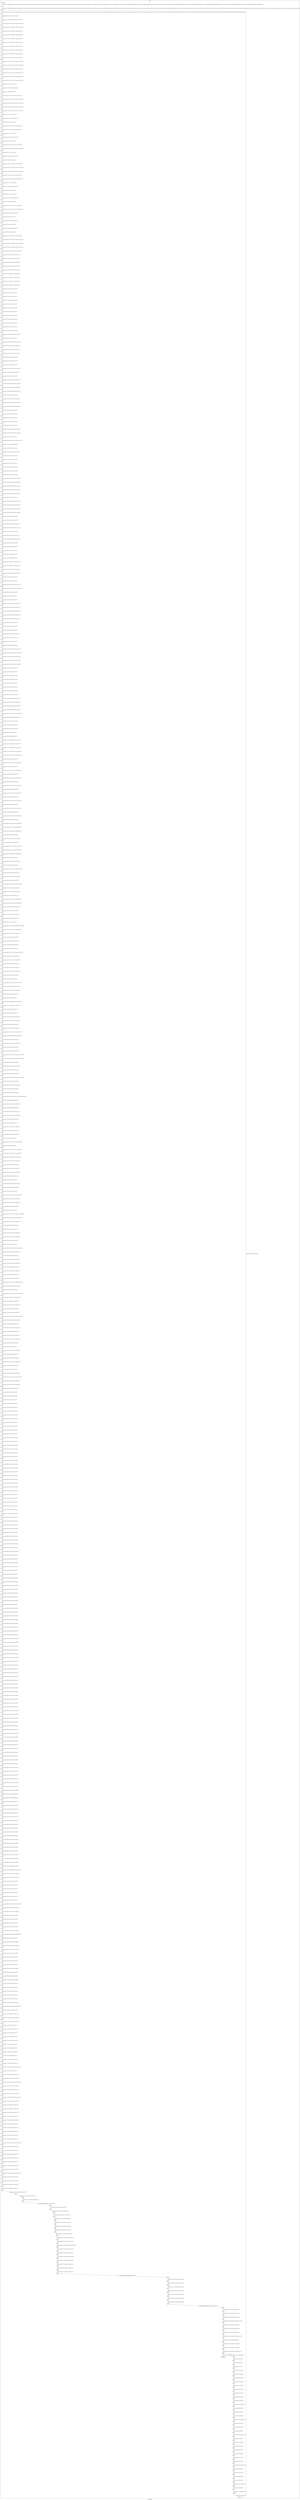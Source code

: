digraph G {
label="Btor2XCFA";
subgraph cluster_0 {
label="main";
main_init[];
l1[];
l3[];
l4[];
l5[];
l6[];
l7[];
l8[];
l9[];
l10[];
l11[];
l12[];
l13[];
l14[];
l15[];
l16[];
l17[];
l18[];
l19[];
l20[];
l21[];
l22[];
l23[];
l24[];
l25[];
l26[];
l27[];
l28[];
l29[];
l30[];
l31[];
l32[];
l33[];
l34[];
l35[];
l36[];
l37[];
l38[];
l39[];
l40[];
l41[];
l42[];
l43[];
l44[];
l45[];
l46[];
l47[];
l48[];
l49[];
l50[];
l51[];
l52[];
l53[];
l54[];
l55[];
l56[];
l57[];
l58[];
l59[];
l60[];
l61[];
l62[];
l63[];
l64[];
l65[];
l66[];
l67[];
l68[];
l69[];
l70[];
l71[];
l72[];
l73[];
l74[];
l75[];
l76[];
l77[];
l78[];
l79[];
l80[];
l81[];
l82[];
l83[];
l84[];
l85[];
l86[];
l87[];
l88[];
l89[];
l90[];
l91[];
l92[];
l93[];
l94[];
l95[];
l96[];
l97[];
l98[];
l99[];
l100[];
l101[];
l102[];
l103[];
l104[];
l105[];
l106[];
l107[];
l108[];
l109[];
l110[];
l111[];
l112[];
l113[];
l114[];
l115[];
l116[];
l117[];
l118[];
l119[];
l120[];
l121[];
l122[];
l123[];
l124[];
l125[];
l126[];
l127[];
l128[];
l129[];
l130[];
l131[];
l132[];
l133[];
l134[];
l135[];
l136[];
l137[];
l138[];
l139[];
l140[];
l141[];
l142[];
l143[];
l144[];
l145[];
l146[];
l147[];
l148[];
l149[];
l150[];
l151[];
l152[];
l153[];
l154[];
l155[];
l156[];
l157[];
l158[];
l159[];
l160[];
l161[];
l162[];
l163[];
l164[];
l165[];
l166[];
l167[];
l168[];
l169[];
l170[];
l171[];
l172[];
l173[];
l174[];
l175[];
l176[];
l177[];
l178[];
l179[];
l180[];
l181[];
l182[];
l183[];
l184[];
l185[];
l186[];
l187[];
l188[];
l189[];
l190[];
l191[];
l192[];
l193[];
l194[];
l195[];
l196[];
l197[];
l198[];
l199[];
l200[];
l201[];
l202[];
l203[];
l204[];
l205[];
l206[];
l207[];
l208[];
l209[];
l210[];
l211[];
l212[];
l213[];
l214[];
l215[];
l216[];
l217[];
l218[];
l219[];
l220[];
l221[];
l222[];
l223[];
l224[];
l225[];
l226[];
l227[];
l228[];
l229[];
l230[];
l231[];
l232[];
l233[];
l234[];
l235[];
l236[];
l237[];
l238[];
l239[];
l240[];
l241[];
l242[];
l243[];
l244[];
l245[];
l246[];
l247[];
l248[];
l249[];
l250[];
l251[];
l252[];
l253[];
l254[];
l255[];
l256[];
l257[];
l258[];
l259[];
l260[];
l261[];
l262[];
l263[];
l264[];
l265[];
l266[];
l267[];
l268[];
l269[];
l270[];
l271[];
l272[];
l273[];
l274[];
l275[];
l276[];
l277[];
l278[];
l279[];
l280[];
l281[];
l282[];
l283[];
l284[];
l285[];
l286[];
l287[];
l288[];
l289[];
l290[];
l291[];
l292[];
l293[];
l294[];
l295[];
l296[];
l297[];
l298[];
l299[];
l300[];
l301[];
l302[];
l303[];
l304[];
l305[];
l306[];
l307[];
l308[];
l309[];
l310[];
l311[];
l312[];
l313[];
l314[];
l315[];
l316[];
l317[];
l318[];
l319[];
l320[];
l321[];
l322[];
l323[];
l324[];
l325[];
l326[];
l327[];
l328[];
l329[];
l330[];
l331[];
l332[];
l333[];
l334[];
l335[];
l336[];
l337[];
l338[];
l339[];
l340[];
l341[];
l342[];
l343[];
l344[];
l345[];
l346[];
l347[];
l348[];
l349[];
l350[];
l351[];
l352[];
l353[];
l354[];
l355[];
l356[];
l357[];
l358[];
l359[];
l360[];
l361[];
l362[];
l363[];
l364[];
l365[];
l366[];
l367[];
l368[];
l369[];
l370[];
l371[];
l372[];
l373[];
l374[];
l375[];
l376[];
l377[];
l378[];
l379[];
l380[];
l381[];
l382[];
l383[];
l384[];
l385[];
l386[];
l387[];
l388[];
l389[];
l390[];
l391[];
l392[];
l393[];
l394[];
l395[];
l396[];
l397[];
l398[];
l399[];
l400[];
l401[];
l402[];
l403[];
l404[];
l405[];
l406[];
l407[];
l408[];
l409[];
l410[];
l411[];
l412[];
l413[];
l414[];
l415[];
l416[];
l417[];
l418[];
l419[];
l420[];
l421[];
l422[];
l423[];
l424[];
l425[];
l426[];
l427[];
l428[];
l429[];
l430[];
l431[];
l432[];
l433[];
l434[];
l435[];
l436[];
l437[];
l438[];
l439[];
l440[];
l441[];
l442[];
l443[];
l444[];
l445[];
l446[];
l447[];
l448[];
l449[];
l450[];
l451[];
l452[];
l453[];
l454[];
l455[];
l456[];
l457[];
l458[];
l459[];
l460[];
l461[];
l462[];
l463[];
l464[];
l465[];
l466[];
l467[];
l468[];
l469[];
l470[];
l471[];
l472[];
l473[];
l474[];
l475[];
l476[];
l477[];
l478[];
l479[];
l480[];
l481[];
l482[];
l483[];
l484[];
l485[];
l486[];
l487[];
l488[];
l489[];
l490[];
l491[];
l492[];
l493[];
l494[];
l495[];
l496[];
l497[];
l498[];
l499[];
l500[];
l501[];
l502[];
l503[];
l504[];
l505[];
l506[];
l507[];
l508[];
l509[];
l510[];
l511[];
l512[];
l513[];
l514[];
l515[];
l516[];
l517[];
l518[];
l519[];
l520[];
l521[];
l522[];
l523[];
l524[];
l525[];
l526[];
l527[];
l528[];
l529[];
l530[];
l531[];
l532[];
l533[];
l534[];
l535[];
l536[];
l537[];
l538[];
l539[];
l540[];
l541[];
l542[];
l543[];
l544[];
l545[];
l546[];
l547[];
l548[];
l549[];
l550[];
l551[];
l552[];
l553[];
l554[];
l555[];
l556[];
l557[];
l558[];
l559[];
l560[];
l561[];
l562[];
l563[];
l564[];
l565[];
l566[];
l567[];
l568[];
l569[];
l570[];
l571[];
l572[];
l573[];
l574[];
l575[];
l576[];
l577[];
l578[];
l579[];
l580[];
l581[];
l582[];
l583[];
l584[];
l585[];
l586[];
l587[];
l588[];
l589[];
l590[];
l591[];
l592[];
l593[];
l594[];
l595[];
l596[];
l597[];
l598[];
l599[];
l600[];
l601[];
l602[];
l603[];
l604[];
l605[];
l606[];
l607[];
l608[];
l609[];
l610[];
l611[];
l612[];
l613[];
l614[];
l615[];
l616[];
l617[];
l618[];
l619[];
l620[];
l621[];
main_error[];
l622[];
l623[];
l624[];
l625[];
l626[];
l627[];
l628[];
l629[];
l630[];
l631[];
l632[];
l633[];
l634[];
l635[];
l636[];
l637[];
l638[];
l639[];
l640[];
l641[];
l642[];
l643[];
l644[];
l645[];
l646[];
l647[];
l648[];
l649[];
l650[];
l651[];
l652[];
l653[];
l654[];
l655[];
l656[];
l657[];
l658[];
l659[];
main_init -> l1 [label="[(assign const_5 #b00000000),(assign const_30 #b0),(assign const_86 #b00001010),(assign const_88 #b00001001),(assign const_90 #b00001000),(assign const_92 #b00000111),(assign const_94 #b00000110),(assign const_96 #b00000101),(assign const_98 #b00000100),(assign const_100 #b00000011),(assign const_102 #b00000010),(assign const_104 #b00000001),(assign const_133 #b00000000000000000000000000000001),(assign const_134 #b000000000000000000000000),(assign const_139 #b00000000),(assign const_190 #b00000000000000000000000000000100),(assign const_194 #b00000000000000000000000000000010),(assign const_198 #b00000000000000000000000000000110),(assign const_496 #b00000000000000000000000000001010),(assign const_515 #b00000000000000000000000000000000)] "];
l3 -> l4 [label="[(havoc input_85),(havoc input_87),(havoc input_89),(havoc input_91),(havoc input_93),(havoc input_95),(havoc input_97),(havoc input_99),(havoc input_101),(havoc input_103),(havoc input_116),(havoc input_117),(havoc input_118),(havoc input_124),(havoc input_125),(havoc input_126),(havoc input_127),(havoc input_138),(havoc input_146),(havoc input_152),(havoc input_155),(havoc input_162),(havoc input_166),(havoc input_167),(havoc input_172),(havoc input_173),(havoc input_177),(havoc input_181),(havoc input_188),(havoc input_189),(havoc input_193),(havoc input_197),(havoc input_216),(havoc input_229),(havoc input_244),(havoc input_255),(havoc input_263),(havoc input_270),(havoc input_272),(havoc input_284),(havoc input_287),(havoc input_314),(havoc input_317)] "];
l4 -> l5 [label="[(assign binary_83 (bvand state_45 (bvnot state_81)))] "];
l5 -> l6 [label="[(assign ternary_105 (ite (= input_103 #b1) const_104 state_6))] "];
l6 -> l7 [label="[(assign ternary_106 (ite (= input_101 #b1) const_102 ternary_105))] "];
l7 -> l8 [label="[(assign ternary_107 (ite (= input_99 #b1) const_100 ternary_106))] "];
l8 -> l9 [label="[(assign ternary_108 (ite (= input_97 #b1) const_98 ternary_107))] "];
l9 -> l10 [label="[(assign ternary_109 (ite (= input_95 #b1) const_96 ternary_108))] "];
l10 -> l11 [label="[(assign ternary_110 (ite (= input_93 #b1) const_94 ternary_109))] "];
l11 -> l12 [label="[(assign ternary_111 (ite (= input_91 #b1) const_92 ternary_110))] "];
l12 -> l13 [label="[(assign ternary_112 (ite (= input_89 #b1) const_90 ternary_111))] "];
l13 -> l14 [label="[(assign ternary_113 (ite (= input_87 #b1) const_88 ternary_112))] "];
l14 -> l15 [label="[(assign ternary_114 (ite (= input_85 #b1) const_86 ternary_113))] "];
l15 -> l16 [label="[(assign ternary_119 (ite (= input_118 #b1) const_104 state_8))] "];
l16 -> l17 [label="[(assign ternary_120 (ite (= input_117 #b1) const_102 ternary_119))] "];
l17 -> l18 [label="[(assign ternary_121 (ite (= input_116 #b1) const_100 ternary_120))] "];
l18 -> l19 [label="[(assign ternary_128 (ite (= input_127 #b1) const_104 state_12))] "];
l19 -> l20 [label="[(assign ternary_129 (ite (= input_126 #b1) const_96 ternary_128))] "];
l20 -> l21 [label="[(assign ternary_130 (ite (= input_125 #b1) const_98 ternary_129))] "];
l21 -> l22 [label="[(assign ternary_131 (ite (= input_124 #b1) const_102 ternary_130))] "];
l22 -> l23 [label="[(assign binary_135 (++ const_134 state_14))] "];
l23 -> l24 [label="[(assign binary_136 (bvadd const_133 binary_135))] "];
l24 -> l25 [label="[(assign slice_137 (extract binary_136 0 8))] "];
l25 -> l26 [label="[(assign ternary_140 (ite (= input_138 #b1) const_139 state_14))] "];
l26 -> l27 [label="[(assign ternary_141 (ite (= input_127 #b1) slice_137 ternary_140))] "];
l27 -> l28 [label="[(assign ternary_142 (ite (= input_126 #b1) slice_137 ternary_141))] "];
l28 -> l29 [label="[(assign ternary_143 (ite (= input_125 #b1) slice_137 ternary_142))] "];
l29 -> l30 [label="[(assign ternary_144 (ite (= input_124 #b1) slice_137 ternary_143))] "];
l30 -> l31 [label="[(assign binary_147 (++ const_134 state_16))] "];
l31 -> l32 [label="[(assign binary_148 (bvsub const_133 binary_147))] "];
l32 -> l33 [label="[(assign slice_149 (extract binary_148 0 8))] "];
l33 -> l34 [label="[(assign ternary_150 (ite (= input_146 #b1) slice_149 state_16))] "];
l34 -> l35 [label="[(assign ternary_153 (ite (= input_152 #b1) state_6 state_18))] "];
l35 -> l36 [label="[(assign binary_156 (++ const_134 state_20))] "];
l36 -> l37 [label="[(assign binary_157 (bvadd const_133 binary_156))] "];
l37 -> l38 [label="[(assign slice_158 (extract binary_157 0 8))] "];
l38 -> l39 [label="[(assign ternary_159 (ite (= input_155 #b1) slice_158 state_20))] "];
l39 -> l40 [label="[(assign ternary_160 (ite (= input_152 #b1) const_104 ternary_159))] "];
l40 -> l41 [label="[(assign binary_163 (++ const_134 state_22))] "];
l41 -> l42 [label="[(assign binary_164 (bvadd const_133 binary_163))] "];
l42 -> l43 [label="[(assign slice_165 (extract binary_164 0 8))] "];
l43 -> l44 [label="[(assign ternary_168 (ite (= input_167 #b1) const_139 state_22))] "];
l44 -> l45 [label="[(assign ternary_169 (ite (= input_166 #b1) slice_165 ternary_168))] "];
l45 -> l46 [label="[(assign ternary_170 (ite (= input_162 #b1) slice_165 ternary_169))] "];
l46 -> l47 [label="[(assign ternary_174 (ite (= input_173 #b1) state_28 state_24))] "];
l47 -> l48 [label="[(assign ternary_175 (ite (= input_172 #b1) state_28 ternary_174))] "];
l48 -> l49 [label="[(assign binary_178 (++ const_134 state_26))] "];
l49 -> l50 [label="[(assign binary_179 (bvsub const_133 binary_178))] "];
l50 -> l51 [label="[(assign slice_180 (extract binary_179 0 8))] "];
l51 -> l52 [label="[(assign binary_182 (++ const_134 state_24))] "];
l52 -> l53 [label="[(assign binary_183 (bvand const_133 binary_182))] "];
l53 -> l54 [label="[(assign slice_184 (extract binary_183 0 8))] "];
l54 -> l55 [label="[(assign ternary_185 (ite (= input_181 #b1) slice_184 state_26))] "];
l55 -> l56 [label="[(assign ternary_186 (ite (= input_177 #b1) slice_180 ternary_185))] "];
l56 -> l57 [label="[(assign binary_191 (bvadd const_190 binary_147))] "];
l57 -> l58 [label="[(assign slice_192 (extract binary_191 0 8))] "];
l58 -> l59 [label="[(assign binary_195 (bvadd const_194 binary_147))] "];
l59 -> l60 [label="[(assign slice_196 (extract binary_195 0 8))] "];
l60 -> l61 [label="[(assign binary_199 (bvadd const_198 binary_147))] "];
l61 -> l62 [label="[(assign slice_200 (extract binary_199 0 8))] "];
l62 -> l63 [label="[(assign ternary_201 (ite (= input_197 #b1) slice_200 state_28))] "];
l63 -> l64 [label="[(assign ternary_202 (ite (= input_193 #b1) slice_196 ternary_201))] "];
l64 -> l65 [label="[(assign ternary_203 (ite (= input_189 #b1) slice_192 ternary_202))] "];
l65 -> l66 [label="[(assign ternary_204 (ite (= input_188 #b1) state_16 ternary_203))] "];
l66 -> l67 [label="[(assign binary_206 (bvand (bvnot state_31) (bvnot input_103)))] "];
l67 -> l68 [label="[(assign binary_207 (bvand binary_206 (bvnot input_101)))] "];
l68 -> l69 [label="[(assign binary_208 (bvand binary_207 (bvnot input_99)))] "];
l69 -> l70 [label="[(assign binary_209 (bvand binary_208 (bvnot input_97)))] "];
l70 -> l71 [label="[(assign binary_210 (bvand binary_209 (bvnot input_95)))] "];
l71 -> l72 [label="[(assign binary_211 (bvand binary_210 (bvnot input_93)))] "];
l72 -> l73 [label="[(assign binary_212 (bvand binary_211 (bvnot input_91)))] "];
l73 -> l74 [label="[(assign binary_213 (bvand binary_212 (bvnot input_89)))] "];
l74 -> l75 [label="[(assign binary_214 (bvand binary_213 (bvnot input_87)))] "];
l75 -> l76 [label="[(assign binary_215 (bvand binary_214 (bvnot input_85)))] "];
l76 -> l77 [label="[(assign binary_217 (bvor binary_215 input_216))] "];
l77 -> l78 [label="[(assign binary_219 (bvor state_33 input_103))] "];
l78 -> l79 [label="[(assign binary_220 (bvor binary_219 input_101))] "];
l79 -> l80 [label="[(assign binary_221 (bvor binary_220 input_99))] "];
l80 -> l81 [label="[(assign binary_222 (bvor binary_221 input_97))] "];
l81 -> l82 [label="[(assign binary_223 (bvor binary_222 input_95))] "];
l82 -> l83 [label="[(assign binary_224 (bvor binary_223 input_93))] "];
l83 -> l84 [label="[(assign binary_225 (bvor binary_224 input_91))] "];
l84 -> l85 [label="[(assign binary_226 (bvor binary_225 input_89))] "];
l85 -> l86 [label="[(assign binary_227 (bvor binary_226 input_87))] "];
l86 -> l87 [label="[(assign binary_228 (bvor binary_227 input_85))] "];
l87 -> l88 [label="[(assign binary_230 (bvor binary_228 input_229))] "];
l88 -> l89 [label="[(assign binary_231 (bvand binary_230 (bvnot input_152)))] "];
l89 -> l90 [label="[(assign binary_233 (bvor state_35 input_152))] "];
l90 -> l91 [label="[(assign binary_234 (bvand binary_233 (bvnot input_118)))] "];
l91 -> l92 [label="[(assign binary_235 (bvand binary_234 (bvnot input_117)))] "];
l92 -> l93 [label="[(assign binary_236 (bvand binary_235 (bvnot input_116)))] "];
l93 -> l94 [label="[(assign binary_238 (bvand state_37 (bvnot input_229)))] "];
l94 -> l95 [label="[(assign binary_239 (bvor binary_238 input_118))] "];
l95 -> l96 [label="[(assign binary_240 (bvor binary_239 input_117))] "];
l96 -> l97 [label="[(assign binary_241 (bvor binary_240 input_116))] "];
l97 -> l98 [label="[(assign binary_242 (bvand binary_241 (bvnot input_216)))] "];
l98 -> l99 [label="[(assign binary_245 (bvor (bvnot state_39) input_244))] "];
l99 -> l100 [label="[(assign binary_246 (bvor binary_245 input_138))] "];
l100 -> l101 [label="[(assign binary_247 (bvand binary_246 (bvnot input_127)))] "];
l101 -> l102 [label="[(assign binary_248 (bvand binary_247 (bvnot input_126)))] "];
l102 -> l103 [label="[(assign binary_249 (bvand binary_248 (bvnot input_125)))] "];
l103 -> l104 [label="[(assign binary_250 (bvand binary_249 (bvnot input_124)))] "];
l104 -> l105 [label="[(assign binary_251 (bvor binary_250 input_216))] "];
l105 -> l106 [label="[(assign binary_253 (bvand state_41 (bvnot input_244)))] "];
l106 -> l107 [label="[(assign binary_254 (bvand binary_253 (bvnot input_138)))] "];
l107 -> l108 [label="[(assign binary_256 (bvand binary_254 (bvnot input_255)))] "];
l108 -> l109 [label="[(assign binary_257 (bvor binary_256 input_127))] "];
l109 -> l110 [label="[(assign binary_258 (bvor binary_257 input_126))] "];
l110 -> l111 [label="[(assign binary_259 (bvor binary_258 input_125))] "];
l111 -> l112 [label="[(assign binary_260 (bvor binary_259 input_124))] "];
l112 -> l113 [label="[(assign binary_262 (bvor state_43 input_255))] "];
l113 -> l114 [label="[(assign binary_264 (bvand binary_262 (bvnot input_263)))] "];
l114 -> l115 [label="[(assign binary_265 (bvand binary_264 (bvnot input_216)))] "];
l115 -> l116 [label="[(assign binary_267 (bvor state_45 input_263))] "];
l116 -> l117 [label="[(assign binary_269 (bvand (bvnot state_47) (bvnot input_152)))] "];
l117 -> l118 [label="[(assign binary_271 (bvor binary_269 input_270))] "];
l118 -> l119 [label="[(assign binary_273 (bvor binary_271 input_272))] "];
l119 -> l120 [label="[(assign binary_275 (bvand state_49 (bvnot input_167)))] "];
l120 -> l121 [label="[(assign binary_276 (bvor binary_275 input_155))] "];
l121 -> l122 [label="[(assign binary_277 (bvor binary_276 input_152))] "];
l122 -> l123 [label="[(assign binary_279 (bvor state_51 input_197))] "];
l123 -> l124 [label="[(assign binary_280 (bvor binary_279 input_193))] "];
l124 -> l125 [label="[(assign binary_281 (bvor binary_280 input_189))] "];
l125 -> l126 [label="[(assign binary_282 (bvor binary_281 input_188))] "];
l126 -> l127 [label="[(assign binary_283 (bvand binary_282 (bvnot input_146)))] "];
l127 -> l128 [label="[(assign binary_285 (bvand binary_283 (bvnot input_284)))] "];
l128 -> l129 [label="[(assign binary_286 (bvand binary_285 (bvnot input_166)))] "];
l129 -> l130 [label="[(assign binary_288 (bvand binary_286 (bvnot input_287)))] "];
l130 -> l131 [label="[(assign binary_289 (bvand binary_288 (bvnot input_162)))] "];
l131 -> l132 [label="[(assign binary_291 (bvor state_53 input_167))] "];
l132 -> l133 [label="[(assign binary_292 (bvand binary_291 (bvnot input_197)))] "];
l133 -> l134 [label="[(assign binary_293 (bvand binary_292 (bvnot input_193)))] "];
l134 -> l135 [label="[(assign binary_294 (bvand binary_293 (bvnot input_189)))] "];
l135 -> l136 [label="[(assign binary_295 (bvand binary_294 (bvnot input_188)))] "];
l136 -> l137 [label="[(assign binary_296 (bvor binary_295 input_166))] "];
l137 -> l138 [label="[(assign binary_297 (bvor binary_296 input_162))] "];
l138 -> l139 [label="[(assign binary_299 (bvand state_55 (bvnot input_155)))] "];
l139 -> l140 [label="[(assign binary_300 (bvand binary_299 (bvnot input_118)))] "];
l140 -> l141 [label="[(assign binary_301 (bvor binary_300 input_146))] "];
l141 -> l142 [label="[(assign binary_303 (bvand state_57 (bvnot input_117)))] "];
l142 -> l143 [label="[(assign binary_304 (bvand binary_303 (bvnot input_116)))] "];
l143 -> l144 [label="[(assign binary_305 (bvor binary_304 input_284))] "];
l144 -> l145 [label="[(assign binary_306 (bvor binary_305 input_287))] "];
l145 -> l146 [label="[(assign binary_308 (bvor state_59 input_118))] "];
l146 -> l147 [label="[(assign binary_309 (bvor binary_308 input_117))] "];
l147 -> l148 [label="[(assign binary_310 (bvor binary_309 input_116))] "];
l148 -> l149 [label="[(assign binary_311 (bvand binary_310 (bvnot input_270)))] "];
l149 -> l150 [label="[(assign binary_312 (bvand binary_311 (bvnot input_272)))] "];
l150 -> l151 [label="[(assign binary_315 (bvand state_61 (bvnot input_314)))] "];
l151 -> l152 [label="[(assign binary_316 (bvand binary_315 (bvnot input_172)))] "];
l152 -> l153 [label="[(assign binary_318 (bvor binary_316 input_317))] "];
l153 -> l154 [label="[(assign binary_319 (bvor binary_318 input_177))] "];
l154 -> l155 [label="[(assign binary_320 (bvand binary_319 (bvnot input_124)))] "];
l155 -> l156 [label="[(assign binary_322 (bvand (bvnot state_63) (bvnot input_173)))] "];
l156 -> l157 [label="[(assign binary_323 (bvor binary_322 input_270))] "];
l157 -> l158 [label="[(assign binary_325 (bvor state_65 input_181))] "];
l158 -> l159 [label="[(assign binary_326 (bvor binary_325 input_172))] "];
l159 -> l160 [label="[(assign binary_327 (bvand binary_326 (bvnot input_317)))] "];
l160 -> l161 [label="[(assign binary_328 (bvand binary_327 (bvnot input_127)))] "];
l161 -> l162 [label="[(assign binary_329 (bvand binary_328 (bvnot input_126)))] "];
l162 -> l163 [label="[(assign binary_330 (bvand binary_329 (bvnot input_125)))] "];
l163 -> l164 [label="[(assign binary_332 (bvand state_67 (bvnot input_177)))] "];
l164 -> l165 [label="[(assign binary_333 (bvor binary_332 input_127))] "];
l165 -> l166 [label="[(assign binary_334 (bvor binary_333 input_126))] "];
l166 -> l167 [label="[(assign binary_335 (bvor binary_334 input_125))] "];
l167 -> l168 [label="[(assign binary_337 (bvand state_69 (bvnot input_181)))] "];
l168 -> l169 [label="[(assign binary_338 (bvor binary_337 input_173))] "];
l169 -> l170 [label="[(assign binary_340 (bvor state_71 input_314))] "];
l170 -> l171 [label="[(assign binary_341 (bvor binary_340 input_124))] "];
l171 -> l172 [label="[(assign binary_342 (bvand binary_341 (bvnot input_270)))] "];
l172 -> l173 [label="[(assign binary_344 (bvand (bvnot state_73) (bvnot input_197)))] "];
l173 -> l174 [label="[(assign binary_345 (bvand binary_344 (bvnot input_193)))] "];
l174 -> l175 [label="[(assign binary_346 (bvand binary_345 (bvnot input_189)))] "];
l175 -> l176 [label="[(assign binary_347 (bvand binary_346 (bvnot input_188)))] "];
l176 -> l177 [label="[(assign binary_348 (bvor binary_347 input_173))] "];
l177 -> l178 [label="[(assign binary_349 (bvor binary_348 input_172))] "];
l178 -> l179 [label="[(assign binary_350 (bvor binary_349 input_284))] "];
l179 -> l180 [label="[(assign binary_351 (bvor binary_350 input_166))] "];
l180 -> l181 [label="[(assign binary_353 (bvor state_75 input_197))] "];
l181 -> l182 [label="[(assign binary_354 (bvor binary_353 input_193))] "];
l182 -> l183 [label="[(assign binary_355 (bvor binary_354 input_189))] "];
l183 -> l184 [label="[(assign binary_356 (bvor binary_355 input_188))] "];
l184 -> l185 [label="[(assign binary_357 (bvand binary_356 (bvnot input_173)))] "];
l185 -> l186 [label="[(assign binary_358 (bvand binary_357 (bvnot input_172)))] "];
l186 -> l187 [label="[(assign binary_359 (bvand binary_358 (bvnot input_284)))] "];
l187 -> l188 [label="[(assign binary_360 (bvand binary_359 (bvnot input_166)))] "];
l188 -> l189 [label="[(assign binary_362 (bvand (bvnot state_77) (bvnot input_317)))] "];
l189 -> l190 [label="[(assign binary_363 (bvand binary_362 (bvnot input_177)))] "];
l190 -> l191 [label="[(assign binary_364 (bvor binary_363 input_146))] "];
l191 -> l192 [label="[(assign binary_365 (bvor binary_364 input_287))] "];
l192 -> l193 [label="[(assign binary_366 (bvor binary_365 input_162))] "];
l193 -> l194 [label="[(assign binary_368 (bvor state_79 input_317))] "];
l194 -> l195 [label="[(assign binary_369 (bvor binary_368 input_177))] "];
l195 -> l196 [label="[(assign binary_370 (bvand binary_369 (bvnot input_146)))] "];
l196 -> l197 [label="[(assign binary_371 (bvand binary_370 (bvnot input_287)))] "];
l197 -> l198 [label="[(assign binary_372 (bvand binary_371 (bvnot input_162)))] "];
l198 -> l199 [label="[(assign binary_374 (bvor (bvnot state_31) (bvnot input_103)))] "];
l199 -> l200 [label="[(assign binary_375 (bvor (bvnot state_31) (bvnot input_101)))] "];
l200 -> l201 [label="[(assign binary_376 (bvand binary_374 binary_375))] "];
l201 -> l202 [label="[(assign binary_377 (bvor (bvnot state_31) (bvnot input_99)))] "];
l202 -> l203 [label="[(assign binary_378 (bvand binary_376 binary_377))] "];
l203 -> l204 [label="[(assign binary_379 (bvor (bvnot state_31) (bvnot input_97)))] "];
l204 -> l205 [label="[(assign binary_380 (bvand binary_378 binary_379))] "];
l205 -> l206 [label="[(assign binary_381 (bvor (bvnot state_31) (bvnot input_95)))] "];
l206 -> l207 [label="[(assign binary_382 (bvand binary_380 binary_381))] "];
l207 -> l208 [label="[(assign binary_383 (bvor (bvnot state_31) (bvnot input_93)))] "];
l208 -> l209 [label="[(assign binary_384 (bvand binary_382 binary_383))] "];
l209 -> l210 [label="[(assign binary_385 (bvor (bvnot state_31) (bvnot input_91)))] "];
l210 -> l211 [label="[(assign binary_386 (bvand binary_384 binary_385))] "];
l211 -> l212 [label="[(assign binary_387 (bvor (bvnot state_31) (bvnot input_89)))] "];
l212 -> l213 [label="[(assign binary_388 (bvand binary_386 binary_387))] "];
l213 -> l214 [label="[(assign binary_389 (bvor (bvnot state_31) (bvnot input_87)))] "];
l214 -> l215 [label="[(assign binary_390 (bvand binary_388 binary_389))] "];
l215 -> l216 [label="[(assign binary_391 (bvor (bvnot state_31) (bvnot input_85)))] "];
l216 -> l217 [label="[(assign binary_392 (bvand binary_390 binary_391))] "];
l217 -> l218 [label="[(assign comparison_393 (ite (= const_102 state_8) #b1 #b0))] "];
l218 -> l219 [label="[(assign comparison_394 (ite (= const_100 state_8) #b1 #b0))] "];
l219 -> l220 [label="[(assign binary_395 (bvor comparison_393 comparison_394))] "];
l220 -> l221 [label="[(assign binary_396 (bvand state_37 binary_395))] "];
l221 -> l222 [label="[(assign binary_397 (bvor (bvnot input_229) binary_396))] "];
l222 -> l223 [label="[(assign binary_398 (bvand binary_392 binary_397))] "];
l223 -> l224 [label="[(assign comparison_399 (ite (= const_98 state_12) #b1 #b0))] "];
l224 -> l225 [label="[(assign comparison_400 (ite (= const_96 state_12) #b1 #b0))] "];
l225 -> l226 [label="[(assign binary_401 (bvor comparison_399 comparison_400))] "];
l226 -> l227 [label="[(assign binary_402 (bvand state_41 binary_401))] "];
l227 -> l228 [label="[(assign binary_403 (bvor (bvnot input_244) binary_402))] "];
l228 -> l229 [label="[(assign binary_404 (bvand binary_398 binary_403))] "];
l229 -> l230 [label="[(assign comparison_405 (ite (= const_102 state_12) #b1 #b0))] "];
l230 -> l231 [label="[(assign binary_406 (bvand state_41 comparison_405))] "];
l231 -> l232 [label="[(assign binary_407 (bvor (bvnot input_138) binary_406))] "];
l232 -> l233 [label="[(assign binary_408 (bvand binary_404 binary_407))] "];
l233 -> l234 [label="[(assign comparison_409 (ite (= const_104 state_12) #b1 #b0))] "];
l234 -> l235 [label="[(assign binary_410 (bvand state_41 comparison_409))] "];
l235 -> l236 [label="[(assign binary_411 (bvor (bvnot input_255) binary_410))] "];
l236 -> l237 [label="[(assign binary_412 (bvand binary_408 binary_411))] "];
l237 -> l238 [label="[(assign comparison_413 (ite (= state_14 state_6) #b1 #b0))] "];
l238 -> l239 [label="[(assign binary_414 (bvand state_43 (bvnot comparison_413)))] "];
l239 -> l240 [label="[(assign binary_415 (bvor (bvnot input_263) binary_414))] "];
l240 -> l241 [label="[(assign binary_416 (bvand binary_412 binary_415))] "];
l241 -> l242 [label="[(assign binary_417 (bvor state_49 (bvnot input_167)))] "];
l242 -> l243 [label="[(assign binary_418 (bvand binary_416 binary_417))] "];
l243 -> l244 [label="[(assign binary_419 (++ const_134 state_18))] "];
l244 -> l245 [label="[(assign comparison_420 (ite (bvule binary_419 binary_156) #b1 #b0))] "];
l245 -> l246 [label="[(assign binary_421 (bvand state_55 (bvnot comparison_420)))] "];
l246 -> l247 [label="[(assign binary_422 (bvor (bvnot input_155) binary_421))] "];
l247 -> l248 [label="[(assign binary_423 (bvand binary_418 binary_422))] "];
l248 -> l249 [label="[(assign binary_424 (bvor state_69 (bvnot input_181)))] "];
l249 -> l250 [label="[(assign binary_425 (bvand binary_423 binary_424))] "];
l250 -> l251 [label="[(assign binary_426 (bvand const_194 binary_182))] "];
l251 -> l252 [label="[(assign comparison_427 (ite (= const_194 binary_426) #b1 #b0))] "];
l252 -> l253 [label="[(assign binary_428 (bvand state_61 comparison_427))] "];
l253 -> l254 [label="[(assign binary_429 (bvor (bvnot input_314) binary_428))] "];
l254 -> l255 [label="[(assign binary_430 (bvand binary_425 binary_429))] "];
l255 -> l256 [label="[(assign binary_431 (bvand state_33 (bvnot state_47)))] "];
l256 -> l257 [label="[(assign binary_432 (bvor (bvnot input_152) binary_431))] "];
l257 -> l258 [label="[(assign binary_433 (bvand binary_430 binary_432))] "];
l258 -> l259 [label="[(assign binary_434 (bvand state_35 state_55))] "];
l259 -> l260 [label="[(assign comparison_435 (ite (= state_20 state_18) #b1 #b0))] "];
l260 -> l261 [label="[(assign binary_436 (bvand binary_434 comparison_435))] "];
l261 -> l262 [label="[(assign binary_437 (bvor (bvnot input_118) binary_436))] "];
l262 -> l263 [label="[(assign binary_438 (bvand binary_433 binary_437))] "];
l263 -> l264 [label="[(assign binary_439 (bvand state_35 state_57))] "];
l264 -> l265 [label="[(assign binary_440 (bvand binary_439 (bvnot comparison_420)))] "];
l265 -> l266 [label="[(assign binary_441 (bvor (bvnot input_117) binary_440))] "];
l266 -> l267 [label="[(assign binary_442 (bvand binary_438 binary_441))] "];
l267 -> l268 [label="[(assign binary_443 (bvand state_35 state_57))] "];
l268 -> l269 [label="[(assign binary_444 (bvand binary_443 comparison_435))] "];
l269 -> l270 [label="[(assign binary_445 (bvor (bvnot input_116) binary_444))] "];
l270 -> l271 [label="[(assign binary_446 (bvand binary_442 binary_445))] "];
l271 -> l272 [label="[(assign binary_447 (bvand state_53 (bvnot state_73)))] "];
l272 -> l273 [label="[(assign comparison_448 (ite (= const_104 state_20) #b1 #b0))] "];
l273 -> l274 [label="[(assign binary_449 (bvand comparison_435 comparison_448))] "];
l274 -> l275 [label="[(assign binary_450 (bvand binary_447 binary_449))] "];
l275 -> l276 [label="[(assign binary_451 (bvor (bvnot input_197) binary_450))] "];
l276 -> l277 [label="[(assign binary_452 (bvand binary_446 binary_451))] "];
l277 -> l278 [label="[(assign binary_453 (bvand state_53 (bvnot state_73)))] "];
l278 -> l279 [label="[(assign comparison_454 (ite (bvule binary_156 const_133) #b1 #b0))] "];
l279 -> l280 [label="[(assign binary_455 (bvand comparison_435 (bvnot comparison_454)))] "];
l280 -> l281 [label="[(assign binary_456 (bvand binary_453 binary_455))] "];
l281 -> l282 [label="[(assign binary_457 (bvor (bvnot input_193) binary_456))] "];
l282 -> l283 [label="[(assign binary_458 (bvand binary_452 binary_457))] "];
l283 -> l284 [label="[(assign binary_459 (bvand state_53 (bvnot state_73)))] "];
l284 -> l285 [label="[(assign binary_460 (bvand (bvnot comparison_420) comparison_448))] "];
l285 -> l286 [label="[(assign binary_461 (bvand binary_459 binary_460))] "];
l286 -> l287 [label="[(assign binary_462 (bvor (bvnot input_189) binary_461))] "];
l287 -> l288 [label="[(assign binary_463 (bvand binary_458 binary_462))] "];
l288 -> l289 [label="[(assign binary_464 (bvand state_53 (bvnot state_73)))] "];
l289 -> l290 [label="[(assign binary_465 (bvand (bvnot comparison_420) (bvnot comparison_454)))] "];
l290 -> l291 [label="[(assign binary_466 (bvand binary_464 binary_465))] "];
l291 -> l292 [label="[(assign binary_467 (bvor (bvnot input_188) binary_466))] "];
l292 -> l293 [label="[(assign binary_468 (bvand binary_463 binary_467))] "];
l293 -> l294 [label="[(assign binary_469 (bvand (bvnot state_63) state_75))] "];
l294 -> l295 [label="[(assign binary_470 (bvor (bvnot input_173) binary_469))] "];
l295 -> l296 [label="[(assign binary_471 (bvand binary_468 binary_470))] "];
l296 -> l297 [label="[(assign binary_472 (bvand state_61 state_75))] "];
l297 -> l298 [label="[(assign binary_473 (bvor (bvnot input_172) binary_472))] "];
l298 -> l299 [label="[(assign binary_474 (bvand binary_471 binary_473))] "];
l299 -> l300 [label="[(assign binary_475 (bvand state_65 (bvnot state_77)))] "];
l300 -> l301 [label="[(assign slice_476 (extract binary_183 8 32))] "];
l301 -> l302 [label="[(assign comparison_477 (ite (= const_134 slice_476) #b1 #b0))] "];
l302 -> l303 [label="[(assign slice_478 (extract binary_183 0 8))] "];
l303 -> l304 [label="[(assign comparison_479 (ite (= state_26 slice_478) #b1 #b0))] "];
l304 -> l305 [label="[(assign binary_480 (bvand comparison_477 comparison_479))] "];
l305 -> l306 [label="[(assign binary_481 (bvand binary_475 (bvnot binary_480)))] "];
l306 -> l307 [label="[(assign binary_482 (bvor (bvnot input_317) binary_481))] "];
l307 -> l308 [label="[(assign binary_483 (bvand binary_474 binary_482))] "];
l308 -> l309 [label="[(assign binary_484 (bvand state_67 (bvnot state_77)))] "];
l309 -> l310 [label="[(assign binary_485 (bvor (bvnot input_177) binary_484))] "];
l310 -> l311 [label="[(assign binary_486 (bvand binary_483 binary_485))] "];
l311 -> l312 [label="[(assign binary_487 (bvand state_51 state_79))] "];
l312 -> l313 [label="[(assign binary_488 (bvor (bvnot input_146) binary_487))] "];
l313 -> l314 [label="[(assign binary_489 (bvand binary_486 binary_488))] "];
l314 -> l315 [label="[(assign binary_490 (bvand state_51 state_75))] "];
l315 -> l316 [label="[(assign comparison_491 (ite (= const_86 state_22) #b1 #b0))] "];
l316 -> l317 [label="[(assign binary_492 (bvand binary_490 comparison_491))] "];
l317 -> l318 [label="[(assign binary_493 (bvor (bvnot input_284) binary_492))] "];
l318 -> l319 [label="[(assign binary_494 (bvand binary_489 binary_493))] "];
l319 -> l320 [label="[(assign binary_495 (bvand state_51 state_75))] "];
l320 -> l321 [label="[(assign comparison_497 (ite (bvule const_496 binary_163) #b1 #b0))] "];
l321 -> l322 [label="[(assign binary_498 (bvand binary_495 (bvnot comparison_497)))] "];
l322 -> l323 [label="[(assign binary_499 (bvor (bvnot input_166) binary_498))] "];
l323 -> l324 [label="[(assign binary_500 (bvand binary_494 binary_499))] "];
l324 -> l325 [label="[(assign binary_501 (bvand state_51 state_79))] "];
l325 -> l326 [label="[(assign binary_502 (bvand binary_501 comparison_491))] "];
l326 -> l327 [label="[(assign binary_503 (bvor (bvnot input_287) binary_502))] "];
l327 -> l328 [label="[(assign binary_504 (bvand binary_500 binary_503))] "];
l328 -> l329 [label="[(assign binary_505 (bvand state_51 state_79))] "];
l329 -> l330 [label="[(assign binary_506 (bvand binary_505 (bvnot comparison_497)))] "];
l330 -> l331 [label="[(assign binary_507 (bvor (bvnot input_162) binary_506))] "];
l331 -> l332 [label="[(assign binary_508 (bvand binary_504 binary_507))] "];
l332 -> l333 [label="[(assign binary_509 (bvand (bvnot state_39) state_65))] "];
l333 -> l334 [label="[(assign binary_510 (bvand comparison_427 binary_480))] "];
l334 -> l335 [label="[(assign binary_511 (bvand binary_509 binary_510))] "];
l335 -> l336 [label="[(assign binary_512 (bvor (bvnot input_127) binary_511))] "];
l336 -> l337 [label="[(assign binary_513 (bvand binary_508 binary_512))] "];
l337 -> l338 [label="[(assign binary_514 (bvand (bvnot state_39) state_65))] "];
l338 -> l339 [label="[(assign comparison_516 (ite (= const_515 binary_426) #b1 #b0))] "];
l339 -> l340 [label="[(assign binary_517 (bvand binary_480 comparison_516))] "];
l340 -> l341 [label="[(assign binary_518 (bvand const_190 binary_182))] "];
l341 -> l342 [label="[(assign comparison_519 (ite (= const_515 binary_518) #b1 #b0))] "];
l342 -> l343 [label="[(assign binary_520 (bvand binary_517 comparison_519))] "];
l343 -> l344 [label="[(assign binary_521 (bvand binary_514 binary_520))] "];
l344 -> l345 [label="[(assign binary_522 (bvor (bvnot input_126) binary_521))] "];
l345 -> l346 [label="[(assign binary_523 (bvand binary_513 binary_522))] "];
l346 -> l347 [label="[(assign binary_524 (bvand (bvnot state_39) state_65))] "];
l347 -> l348 [label="[(assign comparison_525 (ite (= const_190 binary_518) #b1 #b0))] "];
l348 -> l349 [label="[(assign binary_526 (bvand binary_517 comparison_525))] "];
l349 -> l350 [label="[(assign binary_527 (bvand binary_524 binary_526))] "];
l350 -> l351 [label="[(assign binary_528 (bvor (bvnot input_125) binary_527))] "];
l351 -> l352 [label="[(assign binary_529 (bvand binary_523 binary_528))] "];
l352 -> l353 [label="[(assign binary_530 (bvand (bvnot state_39) state_61))] "];
l353 -> l354 [label="[(assign binary_531 (bvor (bvnot input_124) binary_530))] "];
l354 -> l355 [label="[(assign binary_532 (bvand binary_529 binary_531))] "];
l355 -> l356 [label="[(assign binary_533 (bvand state_59 state_71))] "];
l356 -> l357 [label="[(assign binary_534 (bvor (bvnot input_270) binary_533))] "];
l357 -> l358 [label="[(assign binary_535 (bvand binary_532 binary_534))] "];
l358 -> l359 [label="[(assign binary_536 (bvand state_59 (bvnot state_63)))] "];
l359 -> l360 [label="[(assign binary_537 (bvor (bvnot input_272) binary_536))] "];
l360 -> l361 [label="[(assign binary_538 (bvand binary_535 binary_537))] "];
l361 -> l362 [label="[(assign binary_539 (bvand state_37 state_43))] "];
l362 -> l363 [label="[(assign binary_540 (bvand binary_539 comparison_413))] "];
l363 -> l364 [label="[(assign comparison_541 (ite (= const_104 state_8) #b1 #b0))] "];
l364 -> l365 [label="[(assign binary_542 (bvand binary_540 comparison_541))] "];
l365 -> l366 [label="[(assign binary_543 (bvor (bvnot input_216) binary_542))] "];
l366 -> l367 [label="[(assign binary_544 (bvand binary_538 binary_543))] "];
l367 -> l368 [label="[(assign binary_545 (bvor input_103 input_101))] "];
l368 -> l369 [label="[(assign binary_546 (bvor input_99 binary_545))] "];
l369 -> l370 [label="[(assign binary_547 (bvor input_97 binary_546))] "];
l370 -> l371 [label="[(assign binary_548 (bvor input_95 binary_547))] "];
l371 -> l372 [label="[(assign binary_549 (bvor input_93 binary_548))] "];
l372 -> l373 [label="[(assign binary_550 (bvor input_91 binary_549))] "];
l373 -> l374 [label="[(assign binary_551 (bvor input_89 binary_550))] "];
l374 -> l375 [label="[(assign binary_552 (bvor input_87 binary_551))] "];
l375 -> l376 [label="[(assign binary_553 (bvor input_85 binary_552))] "];
l376 -> l377 [label="[(assign binary_554 (bvor input_229 binary_553))] "];
l377 -> l378 [label="[(assign binary_555 (bvor input_244 binary_554))] "];
l378 -> l379 [label="[(assign binary_556 (bvor input_138 binary_555))] "];
l379 -> l380 [label="[(assign binary_557 (bvor input_255 binary_556))] "];
l380 -> l381 [label="[(assign binary_558 (bvor input_263 binary_557))] "];
l381 -> l382 [label="[(assign binary_559 (bvor input_167 binary_558))] "];
l382 -> l383 [label="[(assign binary_560 (bvor input_155 binary_559))] "];
l383 -> l384 [label="[(assign binary_561 (bvor input_181 binary_560))] "];
l384 -> l385 [label="[(assign binary_562 (bvor input_314 binary_561))] "];
l385 -> l386 [label="[(assign binary_563 (bvor input_152 binary_562))] "];
l386 -> l387 [label="[(assign binary_564 (bvor input_118 binary_563))] "];
l387 -> l388 [label="[(assign binary_565 (bvor input_117 binary_564))] "];
l388 -> l389 [label="[(assign binary_566 (bvor input_116 binary_565))] "];
l389 -> l390 [label="[(assign binary_567 (bvor input_197 binary_566))] "];
l390 -> l391 [label="[(assign binary_568 (bvor input_193 binary_567))] "];
l391 -> l392 [label="[(assign binary_569 (bvor input_189 binary_568))] "];
l392 -> l393 [label="[(assign binary_570 (bvor input_188 binary_569))] "];
l393 -> l394 [label="[(assign binary_571 (bvor input_173 binary_570))] "];
l394 -> l395 [label="[(assign binary_572 (bvor input_172 binary_571))] "];
l395 -> l396 [label="[(assign binary_573 (bvor input_317 binary_572))] "];
l396 -> l397 [label="[(assign binary_574 (bvor input_177 binary_573))] "];
l397 -> l398 [label="[(assign binary_575 (bvor input_146 binary_574))] "];
l398 -> l399 [label="[(assign binary_576 (bvor input_284 binary_575))] "];
l399 -> l400 [label="[(assign binary_577 (bvor input_166 binary_576))] "];
l400 -> l401 [label="[(assign binary_578 (bvor input_287 binary_577))] "];
l401 -> l402 [label="[(assign binary_579 (bvor input_162 binary_578))] "];
l402 -> l403 [label="[(assign binary_580 (bvor input_127 binary_579))] "];
l403 -> l404 [label="[(assign binary_581 (bvor input_126 binary_580))] "];
l404 -> l405 [label="[(assign binary_582 (bvor input_125 binary_581))] "];
l405 -> l406 [label="[(assign binary_583 (bvor input_124 binary_582))] "];
l406 -> l407 [label="[(assign binary_584 (bvor input_270 binary_583))] "];
l407 -> l408 [label="[(assign binary_585 (bvor input_272 binary_584))] "];
l408 -> l409 [label="[(assign binary_586 (bvor input_216 binary_585))] "];
l409 -> l410 [label="[(assign binary_587 (bvand binary_544 binary_586))] "];
l410 -> l411 [label="[(assign binary_588 (bvand input_103 input_101))] "];
l411 -> l412 [label="[(assign binary_589 (bvand input_99 binary_545))] "];
l412 -> l413 [label="[(assign binary_590 (bvor binary_588 binary_589))] "];
l413 -> l414 [label="[(assign binary_591 (bvand input_97 binary_546))] "];
l414 -> l415 [label="[(assign binary_592 (bvor binary_590 binary_591))] "];
l415 -> l416 [label="[(assign binary_593 (bvand input_95 binary_547))] "];
l416 -> l417 [label="[(assign binary_594 (bvor binary_592 binary_593))] "];
l417 -> l418 [label="[(assign binary_595 (bvand input_93 binary_548))] "];
l418 -> l419 [label="[(assign binary_596 (bvor binary_594 binary_595))] "];
l419 -> l420 [label="[(assign binary_597 (bvand input_91 binary_549))] "];
l420 -> l421 [label="[(assign binary_598 (bvor binary_596 binary_597))] "];
l421 -> l422 [label="[(assign binary_599 (bvand input_89 binary_550))] "];
l422 -> l423 [label="[(assign binary_600 (bvor binary_598 binary_599))] "];
l423 -> l424 [label="[(assign binary_601 (bvand input_87 binary_551))] "];
l424 -> l425 [label="[(assign binary_602 (bvor binary_600 binary_601))] "];
l425 -> l426 [label="[(assign binary_603 (bvand input_85 binary_552))] "];
l426 -> l427 [label="[(assign binary_604 (bvor binary_602 binary_603))] "];
l427 -> l428 [label="[(assign binary_605 (bvand input_229 binary_553))] "];
l428 -> l429 [label="[(assign binary_606 (bvor binary_604 binary_605))] "];
l429 -> l430 [label="[(assign binary_607 (bvand input_244 binary_554))] "];
l430 -> l431 [label="[(assign binary_608 (bvor binary_606 binary_607))] "];
l431 -> l432 [label="[(assign binary_609 (bvand input_138 binary_555))] "];
l432 -> l433 [label="[(assign binary_610 (bvor binary_608 binary_609))] "];
l433 -> l434 [label="[(assign binary_611 (bvand input_255 binary_556))] "];
l434 -> l435 [label="[(assign binary_612 (bvor binary_610 binary_611))] "];
l435 -> l436 [label="[(assign binary_613 (bvand input_263 binary_557))] "];
l436 -> l437 [label="[(assign binary_614 (bvor binary_612 binary_613))] "];
l437 -> l438 [label="[(assign binary_615 (bvand input_167 binary_558))] "];
l438 -> l439 [label="[(assign binary_616 (bvor binary_614 binary_615))] "];
l439 -> l440 [label="[(assign binary_617 (bvand input_155 binary_559))] "];
l440 -> l441 [label="[(assign binary_618 (bvor binary_616 binary_617))] "];
l441 -> l442 [label="[(assign binary_619 (bvand input_181 binary_560))] "];
l442 -> l443 [label="[(assign binary_620 (bvor binary_618 binary_619))] "];
l443 -> l444 [label="[(assign binary_621 (bvand input_314 binary_561))] "];
l444 -> l445 [label="[(assign binary_622 (bvor binary_620 binary_621))] "];
l445 -> l446 [label="[(assign binary_623 (bvand input_152 binary_562))] "];
l446 -> l447 [label="[(assign binary_624 (bvor binary_622 binary_623))] "];
l447 -> l448 [label="[(assign binary_625 (bvand input_118 binary_563))] "];
l448 -> l449 [label="[(assign binary_626 (bvor binary_624 binary_625))] "];
l449 -> l450 [label="[(assign binary_627 (bvand input_117 binary_564))] "];
l450 -> l451 [label="[(assign binary_628 (bvor binary_626 binary_627))] "];
l451 -> l452 [label="[(assign binary_629 (bvand input_116 binary_565))] "];
l452 -> l453 [label="[(assign binary_630 (bvor binary_628 binary_629))] "];
l453 -> l454 [label="[(assign binary_631 (bvand input_197 binary_566))] "];
l454 -> l455 [label="[(assign binary_632 (bvor binary_630 binary_631))] "];
l455 -> l456 [label="[(assign binary_633 (bvand input_193 binary_567))] "];
l456 -> l457 [label="[(assign binary_634 (bvor binary_632 binary_633))] "];
l457 -> l458 [label="[(assign binary_635 (bvand input_189 binary_568))] "];
l458 -> l459 [label="[(assign binary_636 (bvor binary_634 binary_635))] "];
l459 -> l460 [label="[(assign binary_637 (bvand input_188 binary_569))] "];
l460 -> l461 [label="[(assign binary_638 (bvor binary_636 binary_637))] "];
l461 -> l462 [label="[(assign binary_639 (bvand input_173 binary_570))] "];
l462 -> l463 [label="[(assign binary_640 (bvor binary_638 binary_639))] "];
l463 -> l464 [label="[(assign binary_641 (bvand input_172 binary_571))] "];
l464 -> l465 [label="[(assign binary_642 (bvor binary_640 binary_641))] "];
l465 -> l466 [label="[(assign binary_643 (bvand input_317 binary_572))] "];
l466 -> l467 [label="[(assign binary_644 (bvor binary_642 binary_643))] "];
l467 -> l468 [label="[(assign binary_645 (bvand input_177 binary_573))] "];
l468 -> l469 [label="[(assign binary_646 (bvor binary_644 binary_645))] "];
l469 -> l470 [label="[(assign binary_647 (bvand input_146 binary_574))] "];
l470 -> l471 [label="[(assign binary_648 (bvor binary_646 binary_647))] "];
l471 -> l472 [label="[(assign binary_649 (bvand input_284 binary_575))] "];
l472 -> l473 [label="[(assign binary_650 (bvor binary_648 binary_649))] "];
l473 -> l474 [label="[(assign binary_651 (bvand input_166 binary_576))] "];
l474 -> l475 [label="[(assign binary_652 (bvor binary_650 binary_651))] "];
l475 -> l476 [label="[(assign binary_653 (bvand input_287 binary_577))] "];
l476 -> l477 [label="[(assign binary_654 (bvor binary_652 binary_653))] "];
l477 -> l478 [label="[(assign binary_655 (bvand input_162 binary_578))] "];
l478 -> l479 [label="[(assign binary_656 (bvor binary_654 binary_655))] "];
l479 -> l480 [label="[(assign binary_657 (bvand input_127 binary_579))] "];
l480 -> l481 [label="[(assign binary_658 (bvor binary_656 binary_657))] "];
l481 -> l482 [label="[(assign binary_659 (bvand input_126 binary_580))] "];
l482 -> l483 [label="[(assign binary_660 (bvor binary_658 binary_659))] "];
l483 -> l484 [label="[(assign binary_661 (bvand input_125 binary_581))] "];
l484 -> l485 [label="[(assign binary_662 (bvor binary_660 binary_661))] "];
l485 -> l486 [label="[(assign binary_663 (bvand input_124 binary_582))] "];
l486 -> l487 [label="[(assign binary_664 (bvor binary_662 binary_663))] "];
l487 -> l488 [label="[(assign binary_665 (bvand input_270 binary_583))] "];
l488 -> l489 [label="[(assign binary_666 (bvor binary_664 binary_665))] "];
l489 -> l490 [label="[(assign binary_667 (bvand input_272 binary_584))] "];
l490 -> l491 [label="[(assign binary_668 (bvor binary_666 binary_667))] "];
l491 -> l492 [label="[(assign binary_669 (bvand input_216 binary_585))] "];
l492 -> l493 [label="[(assign binary_670 (bvor binary_668 binary_669))] "];
l493 -> l494 [label="[(assign binary_671 (bvand binary_587 (bvnot binary_670)))] "];
l494 -> l495 [label="[(assign binary_672 (bvand (bvnot state_31) state_33))] "];
l495 -> l496 [label="[(assign binary_673 (bvor (bvnot state_31) state_33))] "];
l496 -> l497 [label="[(assign binary_674 (bvand state_35 binary_673))] "];
l497 -> l498 [label="[(assign binary_675 (bvor binary_672 binary_674))] "];
l498 -> l499 [label="[(assign binary_676 (bvor state_35 binary_673))] "];
l499 -> l500 [label="[(assign binary_677 (bvand state_37 binary_676))] "];
l500 -> l501 [label="[(assign binary_678 (bvor binary_675 binary_677))] "];
l501 -> l502 [label="[(assign binary_679 (bvor state_37 binary_676))] "];
l502 -> l503 [label="[(assign binary_680 (bvand (bvnot binary_678) binary_679))] "];
l503 -> l504 [label="[(assign binary_681 (bvand (bvnot state_39) state_41))] "];
l504 -> l505 [label="[(assign binary_682 (bvor (bvnot state_39) state_41))] "];
l505 -> l506 [label="[(assign binary_683 (bvand state_43 binary_682))] "];
l506 -> l507 [label="[(assign binary_684 (bvor binary_681 binary_683))] "];
l507 -> l508 [label="[(assign binary_685 (bvor state_43 binary_682))] "];
l508 -> l509 [label="[(assign binary_686 (bvand state_45 binary_685))] "];
l509 -> l510 [label="[(assign binary_687 (bvor binary_684 binary_686))] "];
l510 -> l511 [label="[(assign binary_688 (bvand binary_680 (bvnot binary_687)))] "];
l511 -> l512 [label="[(assign binary_689 (bvor state_45 binary_685))] "];
l512 -> l513 [label="[(assign binary_690 (bvand binary_688 binary_689))] "];
l513 -> l514 [label="[(assign binary_691 (bvand (bvnot state_47) state_49))] "];
l514 -> l515 [label="[(assign binary_692 (bvor (bvnot state_47) state_49))] "];
l515 -> l516 [label="[(assign binary_693 (bvand state_51 binary_692))] "];
l516 -> l517 [label="[(assign binary_694 (bvor binary_691 binary_693))] "];
l517 -> l518 [label="[(assign binary_695 (bvor state_51 binary_692))] "];
l518 -> l519 [label="[(assign binary_696 (bvand state_53 binary_695))] "];
l519 -> l520 [label="[(assign binary_697 (bvor binary_694 binary_696))] "];
l520 -> l521 [label="[(assign binary_698 (bvor state_53 binary_695))] "];
l521 -> l522 [label="[(assign binary_699 (bvand state_55 binary_698))] "];
l522 -> l523 [label="[(assign binary_700 (bvor binary_697 binary_699))] "];
l523 -> l524 [label="[(assign binary_701 (bvor state_55 binary_698))] "];
l524 -> l525 [label="[(assign binary_702 (bvand state_57 binary_701))] "];
l525 -> l526 [label="[(assign binary_703 (bvor binary_700 binary_702))] "];
l526 -> l527 [label="[(assign binary_704 (bvor state_57 binary_701))] "];
l527 -> l528 [label="[(assign binary_705 (bvand state_59 binary_704))] "];
l528 -> l529 [label="[(assign binary_706 (bvor binary_703 binary_705))] "];
l529 -> l530 [label="[(assign binary_707 (bvand binary_690 (bvnot binary_706)))] "];
l530 -> l531 [label="[(assign binary_708 (bvor state_59 binary_704))] "];
l531 -> l532 [label="[(assign binary_709 (bvand binary_707 binary_708))] "];
l532 -> l533 [label="[(assign binary_710 (bvand state_61 (bvnot state_63)))] "];
l533 -> l534 [label="[(assign binary_711 (bvor state_61 (bvnot state_63)))] "];
l534 -> l535 [label="[(assign binary_712 (bvand state_65 binary_711))] "];
l535 -> l536 [label="[(assign binary_713 (bvor binary_710 binary_712))] "];
l536 -> l537 [label="[(assign binary_714 (bvor state_65 binary_711))] "];
l537 -> l538 [label="[(assign binary_715 (bvand state_67 binary_714))] "];
l538 -> l539 [label="[(assign binary_716 (bvor binary_713 binary_715))] "];
l539 -> l540 [label="[(assign binary_717 (bvor state_67 binary_714))] "];
l540 -> l541 [label="[(assign binary_718 (bvand state_69 binary_717))] "];
l541 -> l542 [label="[(assign binary_719 (bvor binary_716 binary_718))] "];
l542 -> l543 [label="[(assign binary_720 (bvor state_69 binary_717))] "];
l543 -> l544 [label="[(assign binary_721 (bvand state_71 binary_720))] "];
l544 -> l545 [label="[(assign binary_722 (bvor binary_719 binary_721))] "];
l545 -> l546 [label="[(assign binary_723 (bvand binary_709 (bvnot binary_722)))] "];
l546 -> l547 [label="[(assign binary_724 (bvor state_71 binary_720))] "];
l547 -> l548 [label="[(assign binary_725 (bvand binary_723 binary_724))] "];
l548 -> l549 [label="[(assign binary_726 (bvand (bvnot state_73) state_75))] "];
l549 -> l550 [label="[(assign binary_727 (bvand binary_725 (bvnot binary_726)))] "];
l550 -> l551 [label="[(assign binary_728 (bvor (bvnot state_73) state_75))] "];
l551 -> l552 [label="[(assign binary_729 (bvand binary_727 binary_728))] "];
l552 -> l553 [label="[(assign binary_730 (bvand (bvnot state_77) state_79))] "];
l553 -> l554 [label="[(assign binary_731 (bvand binary_729 (bvnot binary_730)))] "];
l554 -> l555 [label="[(assign binary_732 (bvor (bvnot state_77) state_79))] "];
l555 -> l556 [label="[(assign binary_733 (bvand binary_731 binary_732))] "];
l556 -> l557 [label="[(assign binary_734 (bvand binary_671 binary_733))] "];
l557 -> l558 [label="[(assign binary_735 (bvand binary_231 binary_217))] "];
l558 -> l559 [label="[(assign binary_736 (bvor binary_231 binary_217))] "];
l559 -> l560 [label="[(assign binary_737 (bvand binary_236 binary_736))] "];
l560 -> l561 [label="[(assign binary_738 (bvor binary_735 binary_737))] "];
l561 -> l562 [label="[(assign binary_739 (bvor binary_236 binary_736))] "];
l562 -> l563 [label="[(assign binary_740 (bvand binary_242 binary_739))] "];
l563 -> l564 [label="[(assign binary_741 (bvor binary_738 binary_740))] "];
l564 -> l565 [label="[(assign binary_742 (bvor binary_242 binary_739))] "];
l565 -> l566 [label="[(assign binary_743 (bvand (bvnot binary_741) binary_742))] "];
l566 -> l567 [label="[(assign binary_744 (bvand binary_260 binary_251))] "];
l567 -> l568 [label="[(assign binary_745 (bvor binary_260 binary_251))] "];
l568 -> l569 [label="[(assign binary_746 (bvand binary_265 binary_745))] "];
l569 -> l570 [label="[(assign binary_747 (bvor binary_744 binary_746))] "];
l570 -> l571 [label="[(assign binary_748 (bvor binary_265 binary_745))] "];
l571 -> l572 [label="[(assign binary_749 (bvand binary_267 binary_748))] "];
l572 -> l573 [label="[(assign binary_750 (bvor binary_747 binary_749))] "];
l573 -> l574 [label="[(assign binary_751 (bvand binary_743 (bvnot binary_750)))] "];
l574 -> l575 [label="[(assign binary_752 (bvor binary_267 binary_748))] "];
l575 -> l576 [label="[(assign binary_753 (bvand binary_751 binary_752))] "];
l576 -> l577 [label="[(assign binary_754 (bvand binary_277 binary_273))] "];
l577 -> l578 [label="[(assign binary_755 (bvor binary_277 binary_273))] "];
l578 -> l579 [label="[(assign binary_756 (bvand binary_289 binary_755))] "];
l579 -> l580 [label="[(assign binary_757 (bvor binary_754 binary_756))] "];
l580 -> l581 [label="[(assign binary_758 (bvor binary_289 binary_755))] "];
l581 -> l582 [label="[(assign binary_759 (bvand binary_297 binary_758))] "];
l582 -> l583 [label="[(assign binary_760 (bvor binary_757 binary_759))] "];
l583 -> l584 [label="[(assign binary_761 (bvor binary_297 binary_758))] "];
l584 -> l585 [label="[(assign binary_762 (bvand binary_301 binary_761))] "];
l585 -> l586 [label="[(assign binary_763 (bvor binary_760 binary_762))] "];
l586 -> l587 [label="[(assign binary_764 (bvor binary_301 binary_761))] "];
l587 -> l588 [label="[(assign binary_765 (bvand binary_306 binary_764))] "];
l588 -> l589 [label="[(assign binary_766 (bvor binary_763 binary_765))] "];
l589 -> l590 [label="[(assign binary_767 (bvor binary_306 binary_764))] "];
l590 -> l591 [label="[(assign binary_768 (bvand binary_312 binary_767))] "];
l591 -> l592 [label="[(assign binary_769 (bvor binary_766 binary_768))] "];
l592 -> l593 [label="[(assign binary_770 (bvand binary_753 (bvnot binary_769)))] "];
l593 -> l594 [label="[(assign binary_771 (bvor binary_312 binary_767))] "];
l594 -> l595 [label="[(assign binary_772 (bvand binary_770 binary_771))] "];
l595 -> l596 [label="[(assign binary_773 (bvand binary_320 binary_323))] "];
l596 -> l597 [label="[(assign binary_774 (bvor binary_320 binary_323))] "];
l597 -> l598 [label="[(assign binary_775 (bvand binary_330 binary_774))] "];
l598 -> l599 [label="[(assign binary_776 (bvor binary_773 binary_775))] "];
l599 -> l600 [label="[(assign binary_777 (bvor binary_330 binary_774))] "];
l600 -> l601 [label="[(assign binary_778 (bvand binary_335 binary_777))] "];
l601 -> l602 [label="[(assign binary_779 (bvor binary_776 binary_778))] "];
l602 -> l603 [label="[(assign binary_780 (bvor binary_335 binary_777))] "];
l603 -> l604 [label="[(assign binary_781 (bvand binary_338 binary_780))] "];
l604 -> l605 [label="[(assign binary_782 (bvor binary_779 binary_781))] "];
l605 -> l606 [label="[(assign binary_783 (bvor binary_338 binary_780))] "];
l606 -> l607 [label="[(assign binary_784 (bvand binary_342 binary_783))] "];
l607 -> l608 [label="[(assign binary_785 (bvor binary_782 binary_784))] "];
l608 -> l609 [label="[(assign binary_786 (bvand binary_772 (bvnot binary_785)))] "];
l609 -> l610 [label="[(assign binary_787 (bvor binary_342 binary_783))] "];
l610 -> l611 [label="[(assign binary_788 (bvand binary_786 binary_787))] "];
l611 -> l612 [label="[(assign binary_789 (bvand binary_351 binary_360))] "];
l612 -> l613 [label="[(assign binary_790 (bvand binary_788 (bvnot binary_789)))] "];
l613 -> l614 [label="[(assign binary_791 (bvor binary_351 binary_360))] "];
l614 -> l615 [label="[(assign binary_792 (bvand binary_790 binary_791))] "];
l615 -> l616 [label="[(assign binary_793 (bvand binary_366 binary_372))] "];
l616 -> l617 [label="[(assign binary_794 (bvand binary_792 (bvnot binary_793)))] "];
l617 -> l618 [label="[(assign binary_795 (bvor binary_366 binary_372))] "];
l618 -> l619 [label="[(assign binary_796 (bvand binary_794 binary_795))] "];
l619 -> l620 [label="[(assign binary_797 (bvand binary_734 binary_796))] "];
l620 -> l621 [label="[(assign binary_798 (bvand binary_797 (bvnot state_81)))] "];
l621 -> main_error [label="[(assume (= binary_83 #b1))] "];
l621 -> l622 [label="[(assume (not (= binary_83 #b1)))] "];
l622 -> l623 [label="[(assign state_6 ternary_114)] "];
l623 -> l624 [label="[(assign state_8 ternary_121)] "];
l624 -> l625 [label="[(assign state_10 state_10)] "];
l625 -> l626 [label="[(assign state_12 ternary_131)] "];
l626 -> l627 [label="[(assign state_14 ternary_144)] "];
l627 -> l628 [label="[(assign state_16 ternary_150)] "];
l628 -> l629 [label="[(assign state_18 ternary_153)] "];
l629 -> l630 [label="[(assign state_20 ternary_160)] "];
l630 -> l631 [label="[(assign state_22 ternary_170)] "];
l631 -> l632 [label="[(assign state_24 ternary_175)] "];
l632 -> l633 [label="[(assign state_26 ternary_186)] "];
l633 -> l634 [label="[(assign state_28 ternary_204)] "];
l634 -> l635 [label="[(assign state_31 (bvnot binary_217))] "];
l635 -> l636 [label="[(assign state_33 binary_231)] "];
l636 -> l637 [label="[(assign state_35 binary_236)] "];
l637 -> l638 [label="[(assign state_37 binary_242)] "];
l638 -> l639 [label="[(assign state_39 (bvnot binary_251))] "];
l639 -> l640 [label="[(assign state_41 binary_260)] "];
l640 -> l641 [label="[(assign state_43 binary_265)] "];
l641 -> l642 [label="[(assign state_45 binary_267)] "];
l642 -> l643 [label="[(assign state_47 (bvnot binary_273))] "];
l643 -> l644 [label="[(assign state_49 binary_277)] "];
l644 -> l645 [label="[(assign state_51 binary_289)] "];
l645 -> l646 [label="[(assign state_53 binary_297)] "];
l646 -> l647 [label="[(assign state_55 binary_301)] "];
l647 -> l648 [label="[(assign state_57 binary_306)] "];
l648 -> l649 [label="[(assign state_59 binary_312)] "];
l649 -> l650 [label="[(assign state_61 binary_320)] "];
l650 -> l651 [label="[(assign state_63 (bvnot binary_323))] "];
l651 -> l652 [label="[(assign state_65 binary_330)] "];
l652 -> l653 [label="[(assign state_67 binary_335)] "];
l653 -> l654 [label="[(assign state_69 binary_338)] "];
l654 -> l655 [label="[(assign state_71 binary_342)] "];
l655 -> l656 [label="[(assign state_73 (bvnot binary_351))] "];
l656 -> l657 [label="[(assign state_75 binary_360)] "];
l657 -> l658 [label="[(assign state_77 (bvnot binary_366))] "];
l658 -> l659 [label="[(assign state_79 binary_372)] "];
l659 -> l3 [label="[(assign state_81 (bvnot binary_798))] "];
l1 -> l3 [label="[(assign state_6 #b00000000),(assign state_8 #b00000000),(assign state_10 #b00000000),(assign state_12 #b00000000),(assign state_14 #b00000000),(assign state_16 #b00000000),(assign state_18 #b00000000),(assign state_20 #b00000000),(assign state_22 #b00000000),(assign state_24 #b00000000),(assign state_26 #b00000000),(assign state_28 #b00000000),(assign state_31 #b0),(assign state_33 #b0),(assign state_35 #b0),(assign state_37 #b0),(assign state_39 #b0),(assign state_41 #b0),(assign state_43 #b0),(assign state_45 #b0),(assign state_47 #b0),(assign state_49 #b0),(assign state_51 #b0),(assign state_53 #b0),(assign state_55 #b0),(assign state_57 #b0),(assign state_59 #b0),(assign state_61 #b0),(assign state_63 #b0),(assign state_65 #b0),(assign state_67 #b0),(assign state_69 #b0),(assign state_71 #b0),(assign state_73 #b0),(assign state_75 #b0),(assign state_77 #b0),(assign state_79 #b0),(assign state_81 #b0)] "];

}
}

